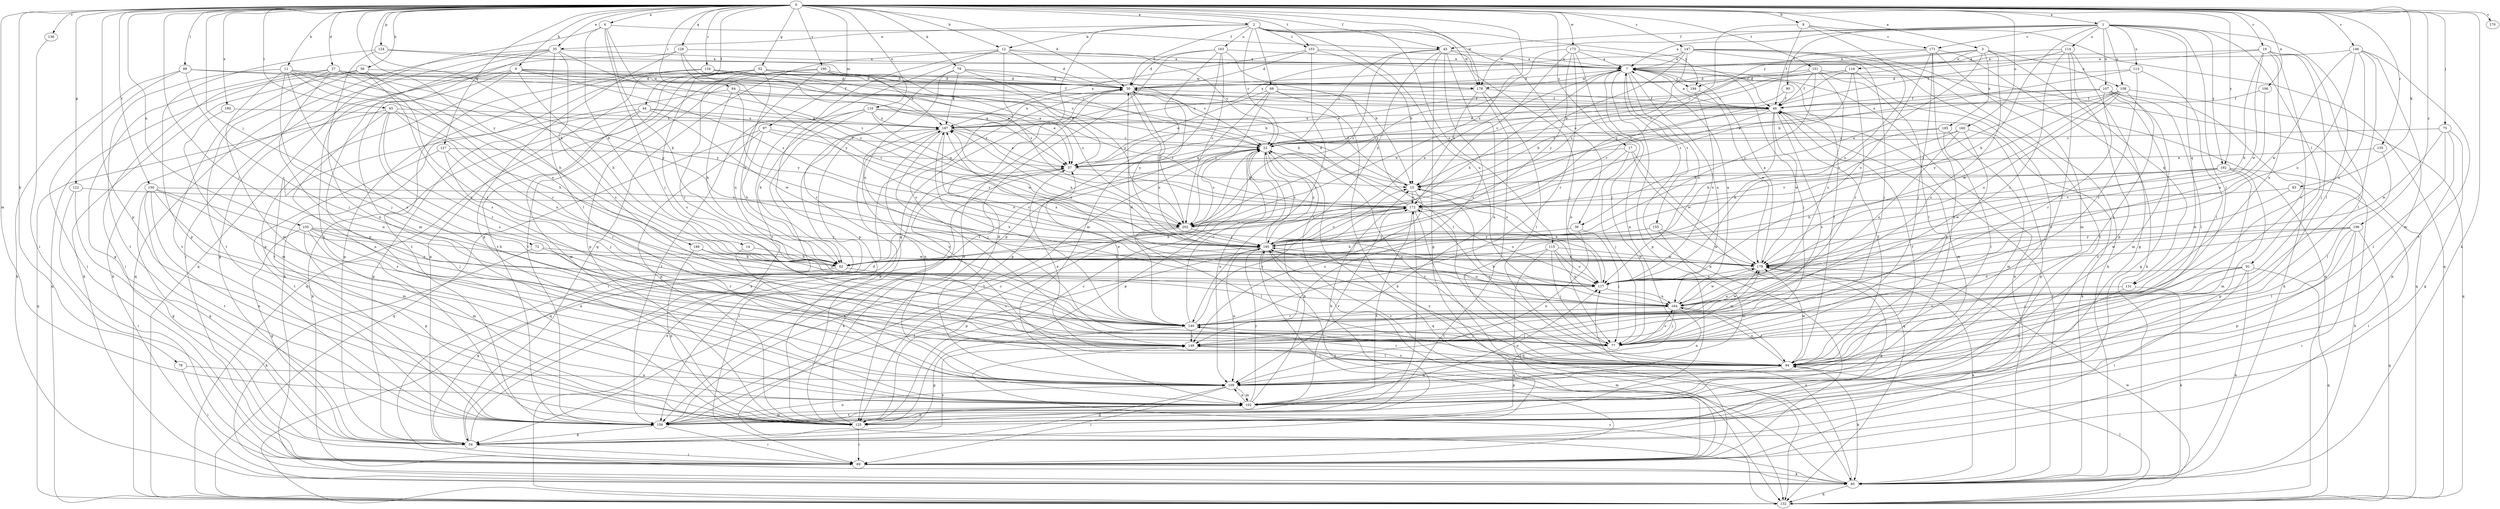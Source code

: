 strict digraph  {
0;
1;
2;
3;
6;
7;
8;
9;
11;
12;
14;
15;
17;
19;
22;
27;
30;
35;
36;
37;
44;
45;
46;
52;
54;
56;
62;
64;
65;
68;
69;
72;
75;
77;
78;
79;
83;
85;
89;
90;
91;
94;
97;
102;
105;
106;
107;
108;
109;
110;
113;
114;
115;
116;
117;
122;
124;
125;
127;
128;
131;
132;
134;
135;
136;
140;
146;
147;
148;
150;
151;
153;
155;
156;
160;
163;
164;
170;
171;
172;
173;
178;
179;
180;
185;
187;
189;
190;
192;
194;
195;
196;
202;
0 -> 1  [label=a];
0 -> 2  [label=a];
0 -> 3  [label=a];
0 -> 6  [label=a];
0 -> 8  [label=b];
0 -> 9  [label=b];
0 -> 11  [label=b];
0 -> 12  [label=b];
0 -> 17  [label=c];
0 -> 19  [label=c];
0 -> 27  [label=d];
0 -> 30  [label=d];
0 -> 35  [label=e];
0 -> 44  [label=f];
0 -> 45  [label=f];
0 -> 52  [label=g];
0 -> 56  [label=h];
0 -> 62  [label=h];
0 -> 64  [label=i];
0 -> 65  [label=i];
0 -> 72  [label=j];
0 -> 75  [label=j];
0 -> 77  [label=j];
0 -> 78  [label=k];
0 -> 79  [label=k];
0 -> 83  [label=k];
0 -> 85  [label=k];
0 -> 89  [label=l];
0 -> 97  [label=m];
0 -> 102  [label=m];
0 -> 105  [label=n];
0 -> 106  [label=n];
0 -> 110  [label=o];
0 -> 122  [label=p];
0 -> 124  [label=p];
0 -> 125  [label=p];
0 -> 127  [label=q];
0 -> 128  [label=q];
0 -> 134  [label=r];
0 -> 135  [label=r];
0 -> 136  [label=r];
0 -> 146  [label=s];
0 -> 147  [label=s];
0 -> 150  [label=t];
0 -> 151  [label=t];
0 -> 153  [label=t];
0 -> 160  [label=u];
0 -> 170  [label=v];
0 -> 173  [label=w];
0 -> 178  [label=w];
0 -> 180  [label=x];
0 -> 189  [label=y];
0 -> 190  [label=y];
0 -> 192  [label=y];
0 -> 196  [label=z];
0 -> 202  [label=z];
1 -> 7  [label=a];
1 -> 45  [label=f];
1 -> 62  [label=h];
1 -> 77  [label=j];
1 -> 90  [label=l];
1 -> 91  [label=l];
1 -> 94  [label=l];
1 -> 107  [label=n];
1 -> 108  [label=n];
1 -> 113  [label=o];
1 -> 114  [label=o];
1 -> 131  [label=q];
1 -> 171  [label=v];
1 -> 178  [label=w];
1 -> 192  [label=y];
2 -> 12  [label=b];
2 -> 22  [label=c];
2 -> 30  [label=d];
2 -> 35  [label=e];
2 -> 36  [label=e];
2 -> 54  [label=g];
2 -> 68  [label=i];
2 -> 115  [label=o];
2 -> 153  [label=t];
2 -> 163  [label=u];
2 -> 164  [label=u];
2 -> 178  [label=w];
2 -> 194  [label=y];
3 -> 22  [label=c];
3 -> 36  [label=e];
3 -> 108  [label=n];
3 -> 116  [label=o];
3 -> 131  [label=q];
3 -> 148  [label=s];
3 -> 185  [label=x];
3 -> 194  [label=y];
6 -> 14  [label=b];
6 -> 45  [label=f];
6 -> 62  [label=h];
6 -> 77  [label=j];
6 -> 132  [label=q];
6 -> 202  [label=z];
7 -> 30  [label=d];
7 -> 62  [label=h];
7 -> 77  [label=j];
7 -> 94  [label=l];
7 -> 109  [label=n];
7 -> 117  [label=o];
7 -> 125  [label=p];
7 -> 155  [label=t];
7 -> 164  [label=u];
7 -> 178  [label=w];
7 -> 194  [label=y];
8 -> 46  [label=f];
8 -> 117  [label=o];
8 -> 132  [label=q];
8 -> 171  [label=v];
8 -> 195  [label=y];
9 -> 37  [label=e];
9 -> 46  [label=f];
9 -> 54  [label=g];
9 -> 62  [label=h];
9 -> 85  [label=k];
9 -> 125  [label=p];
9 -> 178  [label=w];
9 -> 202  [label=z];
11 -> 62  [label=h];
11 -> 77  [label=j];
11 -> 102  [label=m];
11 -> 117  [label=o];
11 -> 148  [label=s];
11 -> 156  [label=t];
11 -> 178  [label=w];
11 -> 195  [label=y];
12 -> 7  [label=a];
12 -> 22  [label=c];
12 -> 30  [label=d];
12 -> 54  [label=g];
12 -> 125  [label=p];
12 -> 148  [label=s];
12 -> 156  [label=t];
14 -> 62  [label=h];
14 -> 109  [label=n];
15 -> 30  [label=d];
15 -> 148  [label=s];
15 -> 172  [label=v];
17 -> 37  [label=e];
17 -> 77  [label=j];
17 -> 117  [label=o];
17 -> 132  [label=q];
17 -> 179  [label=w];
19 -> 7  [label=a];
19 -> 46  [label=f];
19 -> 62  [label=h];
19 -> 77  [label=j];
19 -> 94  [label=l];
19 -> 148  [label=s];
19 -> 164  [label=u];
19 -> 179  [label=w];
22 -> 37  [label=e];
22 -> 109  [label=n];
22 -> 117  [label=o];
22 -> 125  [label=p];
22 -> 132  [label=q];
22 -> 156  [label=t];
22 -> 195  [label=y];
27 -> 30  [label=d];
27 -> 37  [label=e];
27 -> 54  [label=g];
27 -> 69  [label=i];
27 -> 109  [label=n];
27 -> 140  [label=r];
27 -> 156  [label=t];
27 -> 195  [label=y];
30 -> 46  [label=f];
30 -> 117  [label=o];
30 -> 187  [label=x];
30 -> 195  [label=y];
35 -> 7  [label=a];
35 -> 69  [label=i];
35 -> 94  [label=l];
35 -> 102  [label=m];
35 -> 125  [label=p];
35 -> 132  [label=q];
35 -> 148  [label=s];
35 -> 202  [label=z];
36 -> 77  [label=j];
36 -> 109  [label=n];
36 -> 195  [label=y];
37 -> 15  [label=b];
37 -> 69  [label=i];
37 -> 85  [label=k];
44 -> 54  [label=g];
44 -> 85  [label=k];
44 -> 102  [label=m];
44 -> 172  [label=v];
44 -> 179  [label=w];
44 -> 187  [label=x];
45 -> 7  [label=a];
45 -> 22  [label=c];
45 -> 54  [label=g];
45 -> 77  [label=j];
45 -> 109  [label=n];
45 -> 148  [label=s];
45 -> 195  [label=y];
45 -> 202  [label=z];
46 -> 7  [label=a];
46 -> 15  [label=b];
46 -> 62  [label=h];
46 -> 85  [label=k];
46 -> 102  [label=m];
46 -> 148  [label=s];
46 -> 172  [label=v];
46 -> 179  [label=w];
46 -> 187  [label=x];
52 -> 15  [label=b];
52 -> 30  [label=d];
52 -> 37  [label=e];
52 -> 54  [label=g];
52 -> 62  [label=h];
52 -> 132  [label=q];
52 -> 140  [label=r];
52 -> 148  [label=s];
52 -> 156  [label=t];
52 -> 202  [label=z];
54 -> 30  [label=d];
54 -> 69  [label=i];
54 -> 148  [label=s];
54 -> 187  [label=x];
56 -> 30  [label=d];
56 -> 85  [label=k];
56 -> 132  [label=q];
56 -> 140  [label=r];
56 -> 148  [label=s];
56 -> 156  [label=t];
62 -> 22  [label=c];
62 -> 54  [label=g];
62 -> 148  [label=s];
64 -> 37  [label=e];
64 -> 46  [label=f];
64 -> 62  [label=h];
64 -> 156  [label=t];
64 -> 195  [label=y];
65 -> 62  [label=h];
65 -> 109  [label=n];
65 -> 132  [label=q];
65 -> 140  [label=r];
65 -> 148  [label=s];
65 -> 164  [label=u];
65 -> 187  [label=x];
68 -> 37  [label=e];
68 -> 46  [label=f];
68 -> 85  [label=k];
68 -> 94  [label=l];
68 -> 125  [label=p];
68 -> 202  [label=z];
69 -> 7  [label=a];
69 -> 85  [label=k];
69 -> 195  [label=y];
72 -> 85  [label=k];
72 -> 140  [label=r];
72 -> 179  [label=w];
75 -> 22  [label=c];
75 -> 54  [label=g];
75 -> 94  [label=l];
75 -> 125  [label=p];
75 -> 179  [label=w];
77 -> 15  [label=b];
77 -> 125  [label=p];
77 -> 140  [label=r];
77 -> 164  [label=u];
77 -> 172  [label=v];
77 -> 179  [label=w];
78 -> 69  [label=i];
78 -> 109  [label=n];
79 -> 22  [label=c];
79 -> 30  [label=d];
79 -> 37  [label=e];
79 -> 117  [label=o];
79 -> 140  [label=r];
79 -> 187  [label=x];
83 -> 69  [label=i];
83 -> 172  [label=v];
83 -> 179  [label=w];
85 -> 7  [label=a];
85 -> 22  [label=c];
85 -> 46  [label=f];
85 -> 117  [label=o];
85 -> 132  [label=q];
89 -> 30  [label=d];
89 -> 46  [label=f];
89 -> 69  [label=i];
89 -> 77  [label=j];
89 -> 85  [label=k];
90 -> 22  [label=c];
90 -> 46  [label=f];
91 -> 69  [label=i];
91 -> 77  [label=j];
91 -> 85  [label=k];
91 -> 117  [label=o];
91 -> 132  [label=q];
91 -> 148  [label=s];
94 -> 22  [label=c];
94 -> 37  [label=e];
94 -> 46  [label=f];
94 -> 85  [label=k];
94 -> 102  [label=m];
94 -> 109  [label=n];
94 -> 140  [label=r];
94 -> 148  [label=s];
94 -> 164  [label=u];
94 -> 179  [label=w];
94 -> 187  [label=x];
94 -> 195  [label=y];
97 -> 22  [label=c];
97 -> 62  [label=h];
97 -> 125  [label=p];
97 -> 132  [label=q];
97 -> 195  [label=y];
102 -> 15  [label=b];
102 -> 109  [label=n];
102 -> 117  [label=o];
102 -> 125  [label=p];
102 -> 156  [label=t];
102 -> 172  [label=v];
102 -> 195  [label=y];
105 -> 54  [label=g];
105 -> 62  [label=h];
105 -> 102  [label=m];
105 -> 109  [label=n];
105 -> 117  [label=o];
105 -> 125  [label=p];
105 -> 195  [label=y];
106 -> 46  [label=f];
106 -> 117  [label=o];
107 -> 37  [label=e];
107 -> 46  [label=f];
107 -> 54  [label=g];
107 -> 85  [label=k];
107 -> 94  [label=l];
107 -> 102  [label=m];
107 -> 140  [label=r];
107 -> 187  [label=x];
108 -> 46  [label=f];
108 -> 117  [label=o];
108 -> 132  [label=q];
108 -> 148  [label=s];
108 -> 179  [label=w];
108 -> 195  [label=y];
108 -> 202  [label=z];
109 -> 30  [label=d];
109 -> 46  [label=f];
109 -> 54  [label=g];
109 -> 69  [label=i];
109 -> 102  [label=m];
110 -> 15  [label=b];
110 -> 62  [label=h];
110 -> 69  [label=i];
110 -> 156  [label=t];
110 -> 172  [label=v];
110 -> 179  [label=w];
110 -> 187  [label=x];
113 -> 15  [label=b];
113 -> 30  [label=d];
113 -> 94  [label=l];
113 -> 140  [label=r];
114 -> 7  [label=a];
114 -> 22  [label=c];
114 -> 54  [label=g];
114 -> 77  [label=j];
114 -> 125  [label=p];
114 -> 140  [label=r];
115 -> 69  [label=i];
115 -> 77  [label=j];
115 -> 117  [label=o];
115 -> 156  [label=t];
115 -> 164  [label=u];
115 -> 179  [label=w];
116 -> 30  [label=d];
116 -> 37  [label=e];
116 -> 109  [label=n];
116 -> 140  [label=r];
116 -> 172  [label=v];
116 -> 202  [label=z];
117 -> 15  [label=b];
117 -> 164  [label=u];
117 -> 187  [label=x];
122 -> 54  [label=g];
122 -> 69  [label=i];
122 -> 172  [label=v];
124 -> 7  [label=a];
124 -> 22  [label=c];
124 -> 109  [label=n];
124 -> 125  [label=p];
125 -> 15  [label=b];
125 -> 22  [label=c];
125 -> 30  [label=d];
125 -> 69  [label=i];
127 -> 37  [label=e];
127 -> 77  [label=j];
127 -> 140  [label=r];
127 -> 156  [label=t];
128 -> 7  [label=a];
128 -> 125  [label=p];
128 -> 156  [label=t];
128 -> 195  [label=y];
128 -> 202  [label=z];
131 -> 85  [label=k];
131 -> 109  [label=n];
131 -> 164  [label=u];
132 -> 37  [label=e];
132 -> 94  [label=l];
132 -> 148  [label=s];
132 -> 179  [label=w];
134 -> 22  [label=c];
134 -> 30  [label=d];
134 -> 54  [label=g];
134 -> 85  [label=k];
134 -> 156  [label=t];
134 -> 172  [label=v];
135 -> 37  [label=e];
135 -> 94  [label=l];
136 -> 69  [label=i];
140 -> 22  [label=c];
140 -> 30  [label=d];
140 -> 37  [label=e];
140 -> 54  [label=g];
140 -> 77  [label=j];
140 -> 148  [label=s];
140 -> 172  [label=v];
140 -> 179  [label=w];
140 -> 187  [label=x];
146 -> 7  [label=a];
146 -> 77  [label=j];
146 -> 102  [label=m];
146 -> 117  [label=o];
146 -> 156  [label=t];
146 -> 164  [label=u];
146 -> 179  [label=w];
147 -> 7  [label=a];
147 -> 15  [label=b];
147 -> 77  [label=j];
147 -> 85  [label=k];
147 -> 132  [label=q];
147 -> 156  [label=t];
147 -> 187  [label=x];
147 -> 202  [label=z];
148 -> 94  [label=l];
150 -> 54  [label=g];
150 -> 77  [label=j];
150 -> 102  [label=m];
150 -> 125  [label=p];
150 -> 148  [label=s];
150 -> 156  [label=t];
150 -> 172  [label=v];
151 -> 30  [label=d];
151 -> 37  [label=e];
151 -> 46  [label=f];
151 -> 94  [label=l];
151 -> 132  [label=q];
151 -> 164  [label=u];
151 -> 195  [label=y];
153 -> 7  [label=a];
153 -> 15  [label=b];
153 -> 30  [label=d];
153 -> 140  [label=r];
153 -> 187  [label=x];
155 -> 62  [label=h];
155 -> 102  [label=m];
155 -> 179  [label=w];
155 -> 195  [label=y];
156 -> 22  [label=c];
156 -> 54  [label=g];
156 -> 69  [label=i];
156 -> 102  [label=m];
156 -> 109  [label=n];
156 -> 172  [label=v];
160 -> 22  [label=c];
160 -> 62  [label=h];
160 -> 125  [label=p];
160 -> 148  [label=s];
160 -> 164  [label=u];
163 -> 7  [label=a];
163 -> 15  [label=b];
163 -> 30  [label=d];
163 -> 102  [label=m];
163 -> 125  [label=p];
163 -> 156  [label=t];
163 -> 202  [label=z];
164 -> 7  [label=a];
164 -> 77  [label=j];
164 -> 94  [label=l];
164 -> 109  [label=n];
164 -> 140  [label=r];
164 -> 179  [label=w];
164 -> 195  [label=y];
171 -> 7  [label=a];
171 -> 30  [label=d];
171 -> 77  [label=j];
171 -> 85  [label=k];
171 -> 102  [label=m];
171 -> 109  [label=n];
171 -> 117  [label=o];
172 -> 30  [label=d];
172 -> 62  [label=h];
172 -> 117  [label=o];
172 -> 132  [label=q];
172 -> 156  [label=t];
172 -> 202  [label=z];
173 -> 7  [label=a];
173 -> 46  [label=f];
173 -> 77  [label=j];
173 -> 140  [label=r];
173 -> 172  [label=v];
173 -> 195  [label=y];
173 -> 202  [label=z];
178 -> 15  [label=b];
178 -> 46  [label=f];
178 -> 69  [label=i];
178 -> 94  [label=l];
178 -> 187  [label=x];
179 -> 7  [label=a];
179 -> 54  [label=g];
179 -> 85  [label=k];
179 -> 117  [label=o];
179 -> 187  [label=x];
179 -> 195  [label=y];
180 -> 102  [label=m];
180 -> 187  [label=x];
185 -> 22  [label=c];
185 -> 94  [label=l];
185 -> 102  [label=m];
185 -> 172  [label=v];
187 -> 22  [label=c];
187 -> 37  [label=e];
187 -> 77  [label=j];
187 -> 109  [label=n];
187 -> 117  [label=o];
187 -> 125  [label=p];
187 -> 132  [label=q];
189 -> 62  [label=h];
189 -> 117  [label=o];
189 -> 125  [label=p];
190 -> 30  [label=d];
190 -> 125  [label=p];
190 -> 156  [label=t];
190 -> 164  [label=u];
190 -> 187  [label=x];
190 -> 202  [label=z];
192 -> 15  [label=b];
192 -> 62  [label=h];
192 -> 85  [label=k];
192 -> 102  [label=m];
192 -> 125  [label=p];
192 -> 172  [label=v];
192 -> 179  [label=w];
194 -> 117  [label=o];
194 -> 179  [label=w];
195 -> 7  [label=a];
195 -> 22  [label=c];
195 -> 62  [label=h];
195 -> 69  [label=i];
195 -> 109  [label=n];
195 -> 132  [label=q];
195 -> 156  [label=t];
195 -> 164  [label=u];
195 -> 172  [label=v];
195 -> 179  [label=w];
195 -> 187  [label=x];
196 -> 69  [label=i];
196 -> 94  [label=l];
196 -> 117  [label=o];
196 -> 125  [label=p];
196 -> 132  [label=q];
196 -> 179  [label=w];
196 -> 195  [label=y];
202 -> 22  [label=c];
202 -> 30  [label=d];
202 -> 94  [label=l];
202 -> 125  [label=p];
202 -> 195  [label=y];
}
